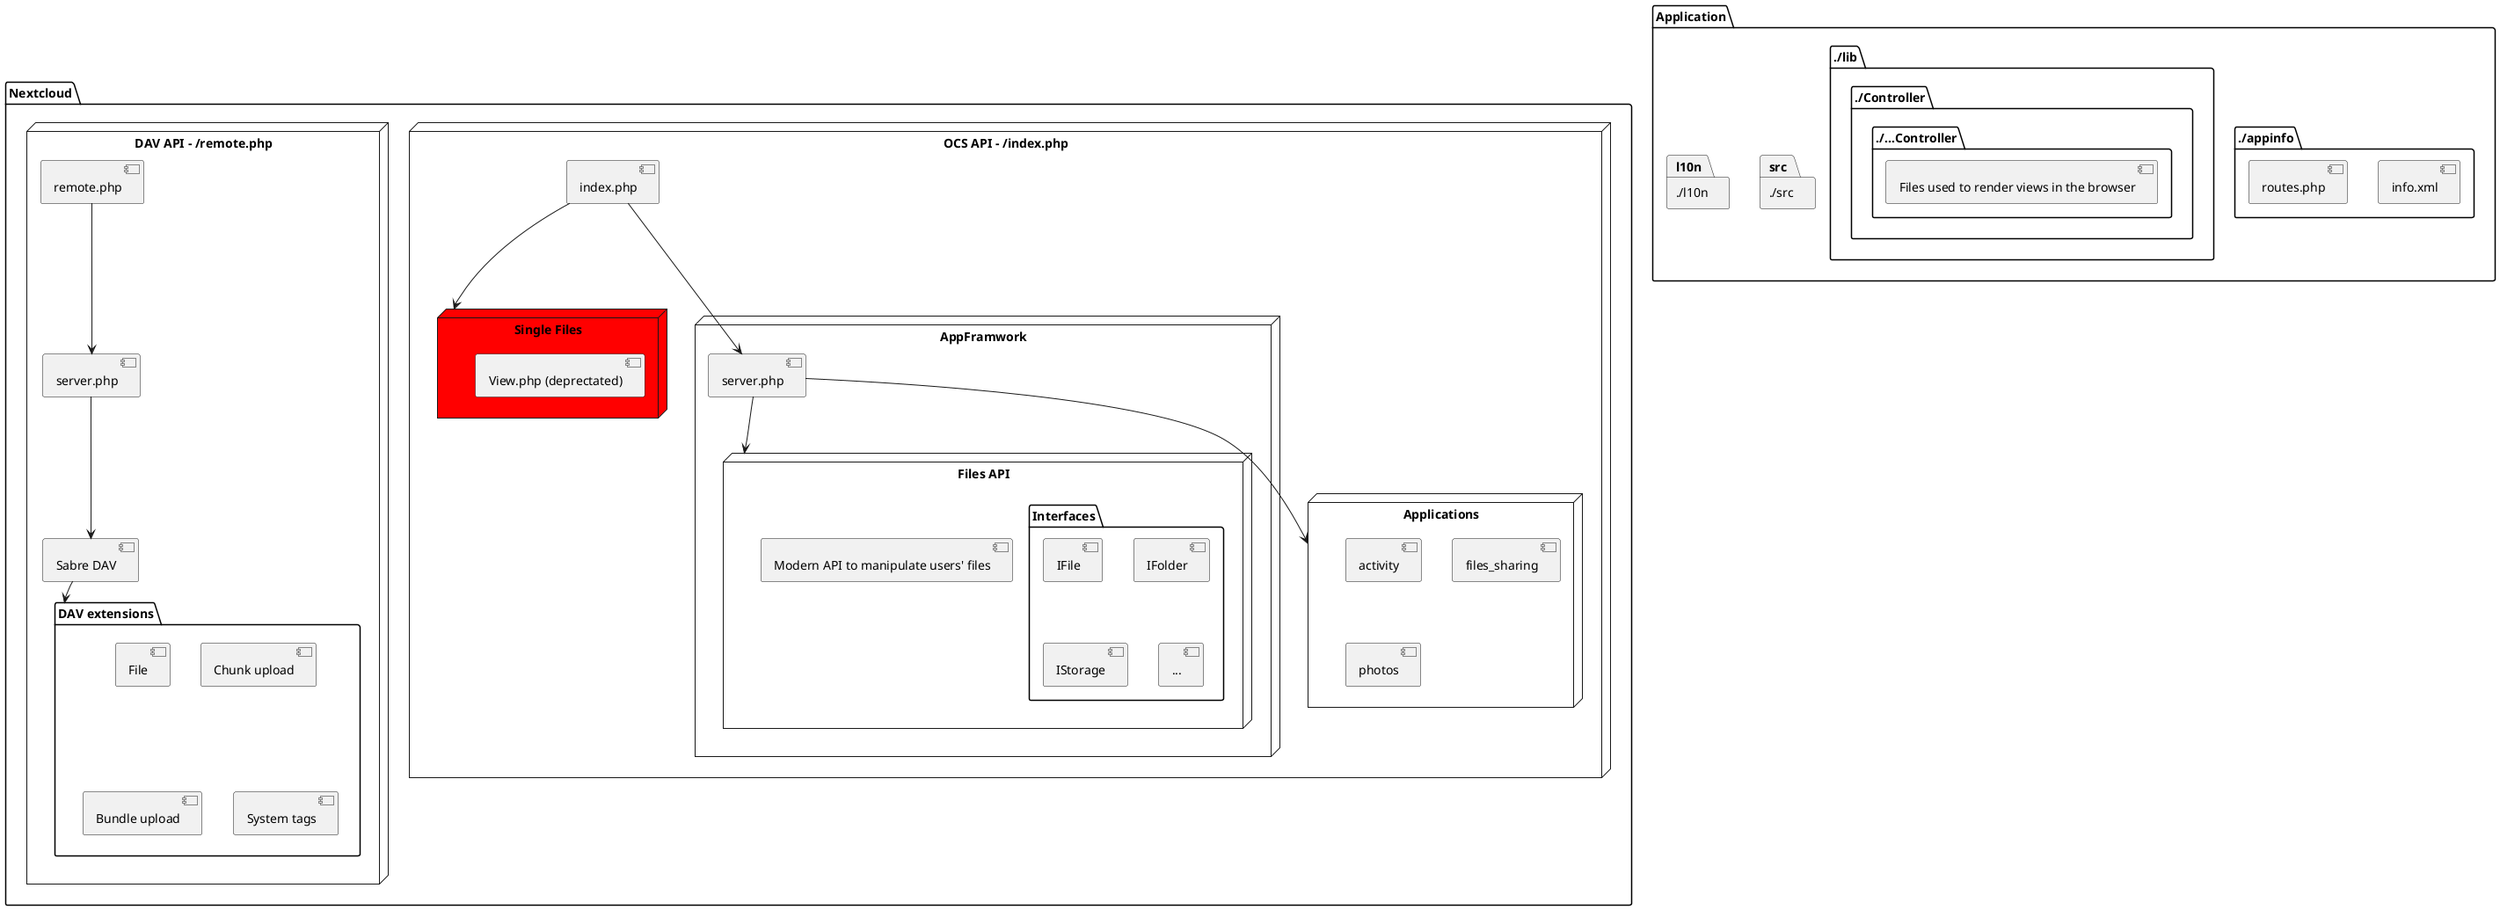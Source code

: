 @startuml

package "Nextcloud" {
	node "OCS API - /index.php" {
		[index.php] as index

		node "Single Files" as singlefiles #Red {
			[View.php (deprectated)]
		}

		node "AppFramwork" as appframework {

			[server.php] as server

			node "Files API" as fileapi {
				[Modern API to manipulate users' files]
				package "Interfaces" {
					[IFile]
					[IFolder]
					[IStorage]
					["..."]
				}
			}
		}

		node "Applications" as apps {
			[activity]
			[files_sharing]
			[photos]
			["..."]
		}

		index --> singlefiles
		index --> server
		server --> fileapi
		server --> apps
	}

	node "DAV API - /remote.php" {
		[remote.php] as remote

		[server.php] as davserver

		[Sabre DAV] as sabredav


		package "DAV extensions" as davplugins {
			[File]
			[Chunk upload]
			[Bundle upload]
			[System tags]
		}

		remote --> davserver
		davserver --> sabredav
		sabredav --> davplugins
	}
}

package Application {

	package "./appinfo" as appinfo {
		[info.xml]
		[routes.php]
	}

	package "./lib" as lib {
		package "./Controller" {
			package "./...Controller" {
				[Files used to render views in the browser]
			}
		}
	}

	package "./src" as src {

	}

	package "./l10n" as l10n {

	}
}

@enduml
